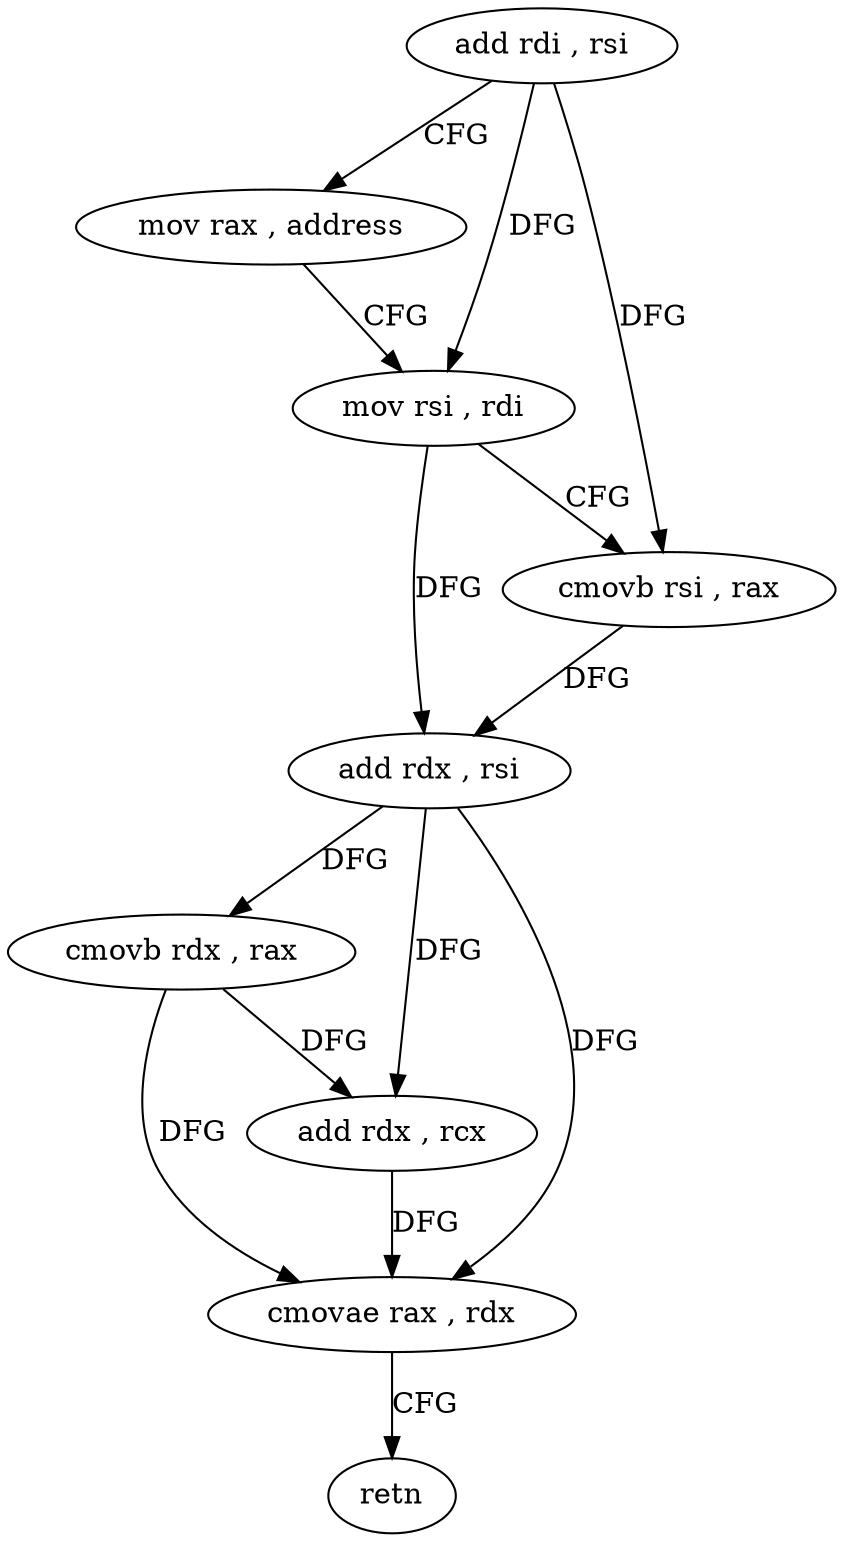 digraph "func" {
"287264" [label = "add rdi , rsi" ]
"287267" [label = "mov rax , address" ]
"287274" [label = "mov rsi , rdi" ]
"287277" [label = "cmovb rsi , rax" ]
"287281" [label = "add rdx , rsi" ]
"287284" [label = "cmovb rdx , rax" ]
"287288" [label = "add rdx , rcx" ]
"287291" [label = "cmovae rax , rdx" ]
"287295" [label = "retn" ]
"287264" -> "287267" [ label = "CFG" ]
"287264" -> "287274" [ label = "DFG" ]
"287264" -> "287277" [ label = "DFG" ]
"287267" -> "287274" [ label = "CFG" ]
"287274" -> "287277" [ label = "CFG" ]
"287274" -> "287281" [ label = "DFG" ]
"287277" -> "287281" [ label = "DFG" ]
"287281" -> "287284" [ label = "DFG" ]
"287281" -> "287288" [ label = "DFG" ]
"287281" -> "287291" [ label = "DFG" ]
"287284" -> "287288" [ label = "DFG" ]
"287284" -> "287291" [ label = "DFG" ]
"287288" -> "287291" [ label = "DFG" ]
"287291" -> "287295" [ label = "CFG" ]
}
